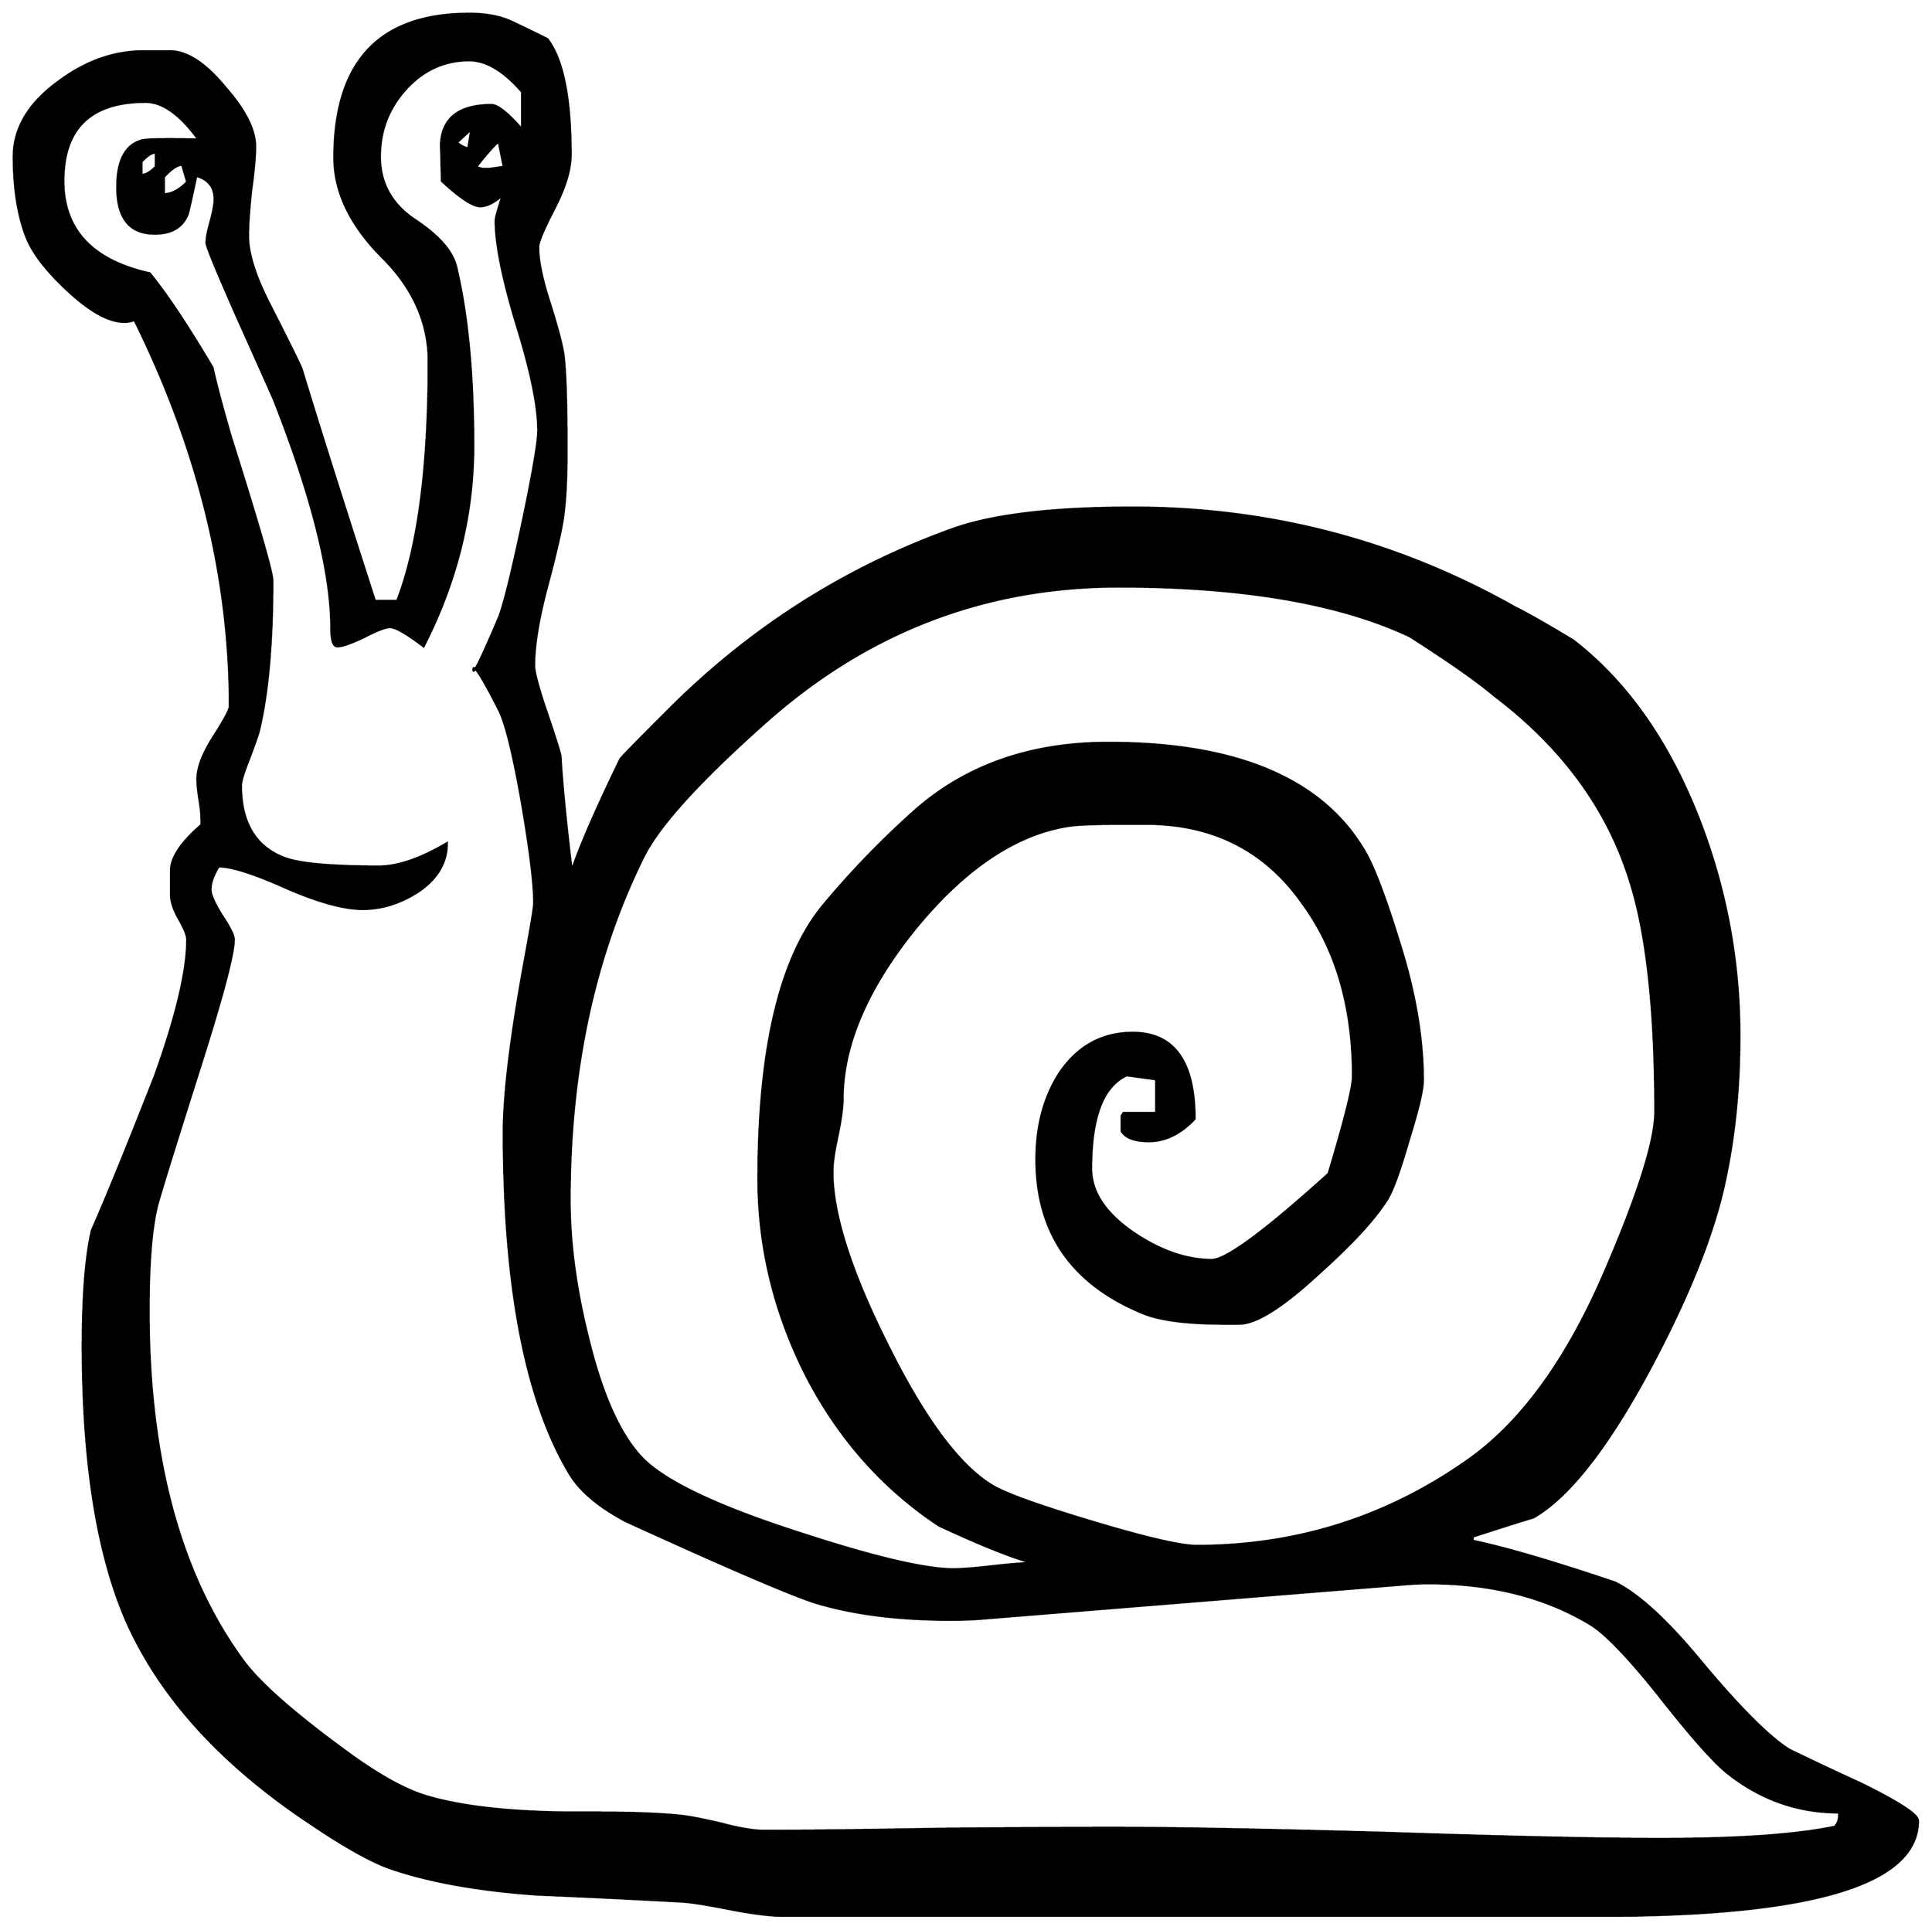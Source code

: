 


\begin{tikzpicture}[y=0.80pt, x=0.80pt, yscale=-1.0, xscale=1.0, inner sep=0pt, outer sep=0pt]
\begin{scope}[shift={(100.0,1723.0)},nonzero rule]
  \path[draw=.,fill=.,line width=1.600pt] (1959.0,245.0) .. controls
    (1959.0,307.667) and (1855.0,339.0) .. (1647.0,339.0) --
    (841.0,339.0) .. controls (829.0,339.0) and (812.333,337.0) ..
    (791.0,333.0) .. controls (767.667,328.333) and (751.333,325.667) ..
    (742.0,325.0) .. controls (694.0,322.333) and (646.0,320.0) ..
    (598.0,318.0) .. controls (541.333,314.0) and (494.0,305.667) ..
    (456.0,293.0) .. controls (437.333,287.0) and (410.667,272.333) ..
    (376.0,249.0) .. controls (287.333,190.333) and (226.333,123.333) ..
    (193.0,48.0) .. controls (164.333,-18.0) and (150.0,-108.333) ..
    (150.0,-223.0) .. controls (150.0,-273.0) and (153.0,-311.0)
    .. (159.0,-337.0) .. controls (173.667,-370.333) and
    (194.333,-421.0) .. (221.0,-489.0) .. controls (242.333,-548.333)
    and (253.0,-593.333) .. (253.0,-624.0) .. controls
    (253.0,-628.0) and (250.333,-634.667) .. (245.0,-644.0) ..
    controls (239.667,-653.333) and (237.0,-661.333) .. (237.0,-668.0)
    -- (237.0,-692.0) .. controls (237.0,-704.667) and
    (247.0,-719.667) .. (267.0,-737.0) -- (267.0,-743.0) ..
    controls (267.0,-747.667) and (266.333,-754.0) .. (265.0,-762.0)
    .. controls (263.667,-770.667) and (263.0,-777.333) ..
    (263.0,-782.0) .. controls (263.0,-793.333) and (268.333,-807.333)
    .. (279.0,-824.0) .. controls (289.667,-840.667) and
    (295.0,-850.667) .. (295.0,-854.0) .. controls (295.0,-981.333)
    and (263.667,-1108.333) .. (201.0,-1235.0) .. controls
    (198.333,-1233.667) and (195.0,-1233.0) .. (191.0,-1233.0) ..
    controls (175.667,-1233.0) and (156.667,-1243.667) ..
    (134.0,-1265.0) .. controls (113.333,-1284.333) and
    (100.0,-1302.0) .. (94.0,-1318.0) .. controls (86.0,-1339.333)
    and (82.0,-1365.333) .. (82.0,-1396.0) .. controls
    (82.0,-1424.0) and (96.667,-1448.667) .. (126.0,-1470.0) ..
    controls (152.667,-1490.0) and (180.667,-1500.0) ..
    (210.0,-1500.0) -- (236.0,-1500.0) .. controls
    (252.667,-1500.0) and (270.667,-1488.333) .. (290.0,-1465.0) ..
    controls (310.0,-1442.333) and (320.0,-1422.667) ..
    (320.0,-1406.0) .. controls (320.0,-1396.0) and
    (318.667,-1381.333) .. (316.0,-1362.0) .. controls
    (314.0,-1342.667) and (313.0,-1328.0) .. (313.0,-1318.0) ..
    controls (313.0,-1300.667) and (320.0,-1278.333) ..
    (334.0,-1251.0) .. controls (354.667,-1210.333) and
    (365.333,-1188.667) .. (366.0,-1186.0) .. controls
    (381.333,-1135.333) and (405.333,-1059.333) .. (438.0,-958.0) --
    (460.0,-958.0) .. controls (480.667,-1011.333) and
    (491.0,-1090.0) .. (491.0,-1194.0) .. controls
    (491.0,-1232.667) and (475.333,-1267.333) .. (444.0,-1298.0) ..
    controls (413.333,-1329.333) and (398.0,-1361.667) ..
    (398.0,-1395.0) .. controls (398.0,-1489.667) and
    (442.333,-1537.0) .. (531.0,-1537.0) .. controls
    (547.667,-1537.0) and (561.667,-1534.333) .. (573.0,-1529.0) ..
    controls (584.333,-1523.667) and (596.0,-1518.0) ..
    (608.0,-1512.0) .. controls (623.333,-1492.0) and
    (631.0,-1454.0) .. (631.0,-1398.0) .. controls
    (631.0,-1383.333) and (625.667,-1365.667) .. (615.0,-1345.0) ..
    controls (604.333,-1324.333) and (599.0,-1311.667) ..
    (599.0,-1307.0) .. controls (599.0,-1293.667) and
    (602.667,-1275.667) .. (610.0,-1253.0) .. controls
    (618.0,-1227.667) and (622.667,-1210.0) .. (624.0,-1200.0) ..
    controls (626.0,-1184.0) and (627.0,-1152.667) ..
    (627.0,-1106.0) .. controls (627.0,-1080.0) and
    (626.0,-1059.333) .. (624.0,-1044.0) .. controls
    (622.667,-1031.333) and (617.0,-1006.333) .. (607.0,-969.0) ..
    controls (599.0,-938.333) and (595.0,-913.333) .. (595.0,-894.0)
    .. controls (595.0,-888.0) and (598.667,-874.0) ..
    (606.0,-852.0) .. controls (614.667,-826.667) and (619.667,-811.0)
    .. (621.0,-805.0) .. controls (622.333,-779.667) and
    (626.0,-742.0) .. (632.0,-692.0) .. controls (640.667,-717.333)
    and (656.667,-754.0) .. (680.0,-802.0) .. controls
    (681.333,-804.0) and (697.333,-820.333) .. (728.0,-851.0) ..
    controls (808.667,-931.667) and (902.0,-991.0) ..
    (1008.0,-1029.0) .. controls (1047.333,-1043.0) and
    (1106.333,-1050.0) .. (1185.0,-1050.0) .. controls
    (1319.667,-1050.0) and (1445.0,-1017.333) .. (1561.0,-952.0) ..
    controls (1574.333,-945.333) and (1593.667,-934.333) ..
    (1619.0,-919.0) .. controls (1671.667,-878.333) and
    (1713.0,-819.667) .. (1743.0,-743.0) .. controls
    (1769.667,-674.333) and (1783.0,-603.0) .. (1783.0,-529.0) ..
    controls (1783.0,-473.0) and (1777.333,-421.333) ..
    (1766.0,-374.0) .. controls (1754.0,-324.667) and
    (1730.0,-266.333) .. (1694.0,-199.0) .. controls
    (1652.667,-122.333) and (1614.667,-74.0) .. (1580.0,-54.0) ..
    controls (1566.667,-50.0) and (1546.667,-43.667) .. (1520.0,-35.0)
    -- (1520.0,-31.0) .. controls (1552.0,-24.333) and
    (1598.667,-10.667) .. (1660.0,10.0) .. controls (1683.333,21.333)
    and (1712.0,47.667) .. (1746.0,89.0) .. controls
    (1783.333,133.667) and (1812.0,162.333) .. (1832.0,175.0) ..
    controls (1855.333,186.333) and (1878.667,197.333) .. (1902.0,208.0)
    .. controls (1940.0,226.667) and (1959.0,239.0) ..
    (1959.0,245.0) -- cycle(565.0,-1386.0) -- (560.0,-1411.0) ..
    controls (554.667,-1406.333) and (547.333,-1398.0) ..
    (538.0,-1386.0) .. controls (539.333,-1385.333) and
    (541.333,-1384.667) .. (544.0,-1384.0) -- (551.0,-1384.0) ..
    controls (551.0,-1384.0) and (555.667,-1384.667) ..
    (565.0,-1386.0) -- cycle(533.0,-1423.0) -- (519.0,-1410.0)
    .. controls (521.667,-1407.333) and (525.333,-1405.333) ..
    (530.0,-1404.0) .. controls (530.667,-1408.0) and
    (531.667,-1414.333) .. (533.0,-1423.0) -- cycle(1700.0,-454.0)
    .. controls (1700.0,-554.0) and (1691.667,-630.0) ..
    (1675.0,-682.0) .. controls (1653.0,-752.667) and
    (1608.667,-813.333) .. (1542.0,-864.0) .. controls
    (1524.667,-878.667) and (1496.667,-898.333) .. (1458.0,-923.0) ..
    controls (1388.667,-955.667) and (1293.0,-972.0) ..
    (1171.0,-972.0) .. controls (1039.667,-972.0) and
    (924.0,-927.667) .. (824.0,-839.0) .. controls (758.667,-781.0)
    and (718.333,-736.667) .. (703.0,-706.0) .. controls
    (654.333,-608.0) and (630.0,-495.0) .. (630.0,-367.0) ..
    controls (630.0,-325.0) and (636.0,-280.0) .. (648.0,-232.0)
    .. controls (662.0,-174.0) and (680.333,-133.667) ..
    (703.0,-111.0) .. controls (726.333,-88.333) and (777.333,-64.333)
    .. (856.0,-39.0) .. controls (929.333,-15.0) and (980.0,-3.0)
    .. (1008.0,-3.0) .. controls (1016.667,-3.0) and (1029.667,-4.0)
    .. (1047.0,-6.0) .. controls (1064.333,-8.0) and (1077.333,-9.0)
    .. (1086.0,-9.0) .. controls (1064.667,-15.0) and
    (1034.0,-27.333) .. (994.0,-46.0) .. controls (938.667,-82.667)
    and (895.0,-132.0) .. (863.0,-194.0) .. controls
    (831.667,-256.0) and (816.0,-320.667) .. (816.0,-388.0) ..
    controls (816.0,-517.333) and (837.667,-607.667) .. (881.0,-659.0)
    .. controls (908.333,-691.667) and (937.667,-722.0) ..
    (969.0,-750.0) .. controls (1019.667,-795.333) and
    (1083.667,-818.0) .. (1161.0,-818.0) .. controls
    (1287.0,-818.0) and (1371.0,-782.667) .. (1413.0,-712.0) ..
    controls (1422.333,-696.667) and (1434.333,-665.0) ..
    (1449.0,-617.0) .. controls (1463.667,-569.667) and
    (1471.0,-525.667) .. (1471.0,-485.0) .. controls
    (1471.0,-475.667) and (1466.333,-456.0) .. (1457.0,-426.0) ..
    controls (1448.333,-396.0) and (1441.333,-376.667) ..
    (1436.0,-368.0) .. controls (1424.0,-348.667) and
    (1401.667,-324.333) .. (1369.0,-295.0) .. controls
    (1333.0,-261.667) and (1306.667,-245.0) .. (1290.0,-245.0) --
    (1276.0,-245.0) .. controls (1239.333,-245.0) and
    (1212.667,-248.333) .. (1196.0,-255.0) .. controls
    (1125.333,-283.667) and (1090.0,-334.333) .. (1090.0,-407.0) ..
    controls (1090.0,-439.667) and (1097.333,-467.667) ..
    (1112.0,-491.0) .. controls (1130.0,-518.333) and
    (1154.333,-532.0) .. (1185.0,-532.0) .. controls
    (1225.667,-532.0) and (1246.0,-503.667) .. (1246.0,-447.0) ..
    controls (1232.0,-432.333) and (1217.0,-425.0) ..
    (1201.0,-425.0) .. controls (1187.0,-425.0) and
    (1178.0,-428.333) .. (1174.0,-435.0) -- (1174.0,-450.0) --
    (1176.0,-453.0) -- (1208.0,-453.0) -- (1208.0,-486.0) --
    (1179.0,-490.0) .. controls (1155.667,-479.333) and
    (1144.0,-448.667) .. (1144.0,-398.0) .. controls
    (1144.0,-374.667) and (1158.333,-353.333) .. (1187.0,-334.0) ..
    controls (1213.0,-316.667) and (1238.333,-308.0) ..
    (1263.0,-308.0) .. controls (1277.0,-308.0) and
    (1315.333,-336.333) .. (1378.0,-393.0) .. controls
    (1394.0,-446.333) and (1402.0,-478.333) .. (1402.0,-489.0) ..
    controls (1402.0,-557.667) and (1385.333,-614.667) ..
    (1352.0,-660.0) .. controls (1315.333,-712.0) and
    (1264.0,-738.0) .. (1198.0,-738.0) -- (1178.0,-738.0) ..
    controls (1149.333,-738.0) and (1130.667,-737.333) ..
    (1122.0,-736.0) .. controls (1070.0,-728.0) and
    (1019.667,-694.333) .. (971.0,-635.0) .. controls (923.0,-575.667)
    and (899.0,-519.333) .. (899.0,-466.0) .. controls
    (899.0,-458.0) and (897.333,-446.0) .. (894.0,-430.0) ..
    controls (890.667,-414.667) and (889.0,-403.0) .. (889.0,-395.0)
    .. controls (889.0,-353.667) and (907.0,-297.0) ..
    (943.0,-225.0) .. controls (980.333,-149.667) and
    (1015.667,-102.667) .. (1049.0,-84.0) .. controls (1063.667,-76.0)
    and (1096.667,-64.333) .. (1148.0,-49.0) .. controls
    (1199.333,-33.667) and (1232.667,-26.0) .. (1248.0,-26.0) ..
    controls (1346.667,-26.0) and (1436.0,-54.333) ..
    (1516.0,-111.0) .. controls (1568.667,-148.333) and
    (1613.667,-210.667) .. (1651.0,-298.0) .. controls
    (1683.667,-374.0) and (1700.0,-426.0) .. (1700.0,-454.0) --
    cycle(1881.0,237.0) .. controls (1840.333,237.0) and
    (1803.667,224.0) .. (1771.0,198.0) .. controls (1757.0,186.667)
    and (1734.333,161.0) .. (1703.0,121.0) .. controls
    (1673.667,84.333) and (1651.667,61.333) .. (1637.0,52.0) .. controls
    (1592.333,24.667) and (1538.667,11.0) .. (1476.0,11.0) .. controls
    (1469.333,11.0) and (1462.0,11.333) .. (1454.0,12.0) --
    (1035.0,46.0) .. controls (1027.0,46.667) and (1017.0,47.0) ..
    (1005.0,47.0) .. controls (953.667,47.0) and (909.333,41.333) ..
    (872.0,30.0) .. controls (853.333,24.0) and (812.667,7.0) ..
    (750.0,-21.0) .. controls (710.0,-39.0) and (688.0,-49.0) ..
    (684.0,-51.0) .. controls (658.0,-65.0) and (640.0,-80.333) ..
    (630.0,-97.0) .. controls (586.667,-169.0) and (565.0,-281.333)
    .. (565.0,-434.0) .. controls (565.0,-472.0) and
    (572.0,-529.0) .. (586.0,-605.0) .. controls (592.0,-637.667)
    and (595.0,-656.0) .. (595.0,-660.0) .. controls
    (595.0,-678.667) and (591.0,-711.333) .. (583.0,-758.0) ..
    controls (574.333,-807.333) and (566.667,-838.333) .. (560.0,-851.0)
    .. controls (543.333,-883.667) and (535.0,-896.667) ..
    (535.0,-890.0) .. controls (535.0,-884.667) and (543.333,-901.667)
    .. (560.0,-941.0) .. controls (564.667,-952.333) and
    (572.333,-983.0) .. (583.0,-1033.0) .. controls
    (593.667,-1083.667) and (599.0,-1114.667) .. (599.0,-1126.0) ..
    controls (599.0,-1149.333) and (592.0,-1183.667) ..
    (578.0,-1229.0) .. controls (564.0,-1275.0) and
    (557.0,-1309.667) .. (557.0,-1333.0) .. controls
    (557.0,-1335.667) and (559.333,-1344.0) .. (564.0,-1358.0) ..
    controls (555.333,-1350.667) and (548.0,-1347.0) ..
    (542.0,-1347.0) .. controls (534.667,-1347.0) and
    (522.0,-1355.333) .. (504.0,-1372.0) .. controls
    (503.333,-1401.333) and (503.0,-1412.333) .. (503.0,-1405.0) ..
    controls (503.0,-1433.0) and (519.667,-1447.0) ..
    (553.0,-1447.0) .. controls (559.0,-1447.0) and
    (569.0,-1439.0) .. (583.0,-1423.0) -- (583.0,-1460.0) ..
    controls (565.0,-1480.667) and (547.667,-1491.0) ..
    (531.0,-1491.0) .. controls (506.333,-1491.0) and
    (485.333,-1481.333) .. (468.0,-1462.0) .. controls
    (451.333,-1443.333) and (443.0,-1421.333) .. (443.0,-1396.0) ..
    controls (443.0,-1370.0) and (454.333,-1349.333) ..
    (477.0,-1334.0) .. controls (500.333,-1318.667) and
    (514.0,-1303.333) .. (518.0,-1288.0) .. controls
    (529.333,-1240.667) and (535.0,-1181.667) .. (535.0,-1111.0) ..
    controls (535.0,-1043.0) and (518.667,-977.0) ..
    (486.0,-913.0) .. controls (469.333,-925.667) and (458.333,-932.0)
    .. (453.0,-932.0) .. controls (448.333,-932.0) and
    (439.667,-928.667) .. (427.0,-922.0) .. controls (414.333,-916.0)
    and (405.667,-913.0) .. (401.0,-913.0) .. controls
    (397.0,-913.0) and (395.0,-919.0) .. (395.0,-931.0) ..
    controls (395.0,-985.0) and (376.333,-1059.667) ..
    (339.0,-1155.0) .. controls (337.667,-1158.333) and
    (325.333,-1186.0) .. (302.0,-1238.0) .. controls
    (282.0,-1283.333) and (272.0,-1307.667) .. (272.0,-1311.0) ..
    controls (272.0,-1315.667) and (273.333,-1322.667) ..
    (276.0,-1332.0) .. controls (278.667,-1342.0) and
    (280.0,-1349.333) .. (280.0,-1354.0) .. controls
    (280.0,-1366.0) and (274.0,-1373.667) .. (262.0,-1377.0) ..
    controls (256.667,-1351.667) and (253.667,-1338.667) ..
    (253.0,-1338.0) .. controls (247.667,-1326.0) and
    (237.0,-1320.0) .. (221.0,-1320.0) .. controls
    (196.333,-1320.0) and (184.0,-1335.333) .. (184.0,-1366.0) ..
    controls (184.0,-1392.0) and (192.0,-1407.333) ..
    (208.0,-1412.0) .. controls (212.0,-1413.333) and
    (230.667,-1413.667) .. (264.0,-1413.0) .. controls
    (246.0,-1437.667) and (228.667,-1450.0) .. (212.0,-1450.0) ..
    controls (158.0,-1450.0) and (131.0,-1424.0) ..
    (131.0,-1372.0) .. controls (131.0,-1324.0) and
    (159.333,-1293.667) .. (216.0,-1281.0) .. controls
    (232.0,-1261.667) and (252.667,-1230.667) .. (278.0,-1188.0) ..
    controls (281.333,-1172.667) and (287.333,-1150.0) ..
    (296.0,-1120.0) .. controls (323.333,-1033.333) and
    (337.0,-986.0) .. (337.0,-978.0) .. controls (337.0,-916.667)
    and (332.667,-867.667) .. (324.0,-831.0) .. controls
    (323.333,-827.667) and (320.0,-818.0) .. (314.0,-802.0) ..
    controls (308.667,-788.667) and (306.0,-780.0) .. (306.0,-776.0)
    .. controls (306.0,-738.667) and (320.667,-714.667) ..
    (350.0,-704.0) .. controls (365.333,-698.667) and (396.0,-696.0)
    .. (442.0,-696.0) .. controls (460.667,-696.0) and
    (483.0,-703.667) .. (509.0,-719.0) .. controls (509.0,-700.333)
    and (500.0,-684.667) .. (482.0,-672.0) .. controls
    (464.0,-660.0) and (445.333,-654.0) .. (426.0,-654.0) ..
    controls (407.333,-654.0) and (382.0,-661.0) .. (350.0,-675.0)
    .. controls (318.667,-689.0) and (296.667,-696.0) ..
    (284.0,-696.0) .. controls (278.667,-687.333) and (276.0,-679.667)
    .. (276.0,-673.0) .. controls (276.0,-668.333) and
    (279.667,-660.0) .. (287.0,-648.0) .. controls (295.0,-636.0)
    and (299.0,-628.0) .. (299.0,-624.0) .. controls
    (299.0,-610.0) and (288.0,-568.333) .. (266.0,-499.0) ..
    controls (240.0,-417.0) and (225.667,-370.667) .. (223.0,-360.0)
    .. controls (217.667,-337.333) and (215.0,-303.333) ..
    (215.0,-258.0) .. controls (215.0,-112.667) and (246.0,2.333) ..
    (308.0,87.0) .. controls (324.0,109.0) and (358.0,139.0) ..
    (410.0,177.0) .. controls (440.0,199.0) and (465.333,213.333) ..
    (486.0,220.0) .. controls (522.0,231.333) and (573.333,237.0) ..
    (640.0,237.0) -- (658.0,237.0) .. controls (691.333,237.0) and
    (718.0,238.0) .. (738.0,240.0) .. controls (746.0,240.667) and
    (760.0,243.333) .. (780.0,248.0) .. controls (797.333,252.667) and
    (811.333,255.0) .. (822.0,255.0) .. controls (860.0,255.0) and
    (917.0,254.333) .. (993.0,253.0) .. controls (1069.0,252.333)
    and (1126.0,252.0) .. (1164.0,252.0) .. controls
    (1224.0,252.0) and (1314.0,253.667) .. (1434.0,257.0) ..
    controls (1554.667,261.0) and (1645.0,263.0) .. (1705.0,263.0)
    .. controls (1781.667,263.0) and (1839.0,259.0) ..
    (1877.0,251.0) .. controls (1880.333,247.667) and (1881.667,243.0)
    .. (1881.0,237.0) -- cycle(253.0,-1371.0) -- (248.0,-1388.0)
    .. controls (243.333,-1388.0) and (237.333,-1384.0) ..
    (230.0,-1376.0) -- (230.0,-1359.0) .. controls
    (237.333,-1359.0) and (245.0,-1363.0) .. (253.0,-1371.0) --
    cycle(222.0,-1386.0) -- (222.0,-1400.0) .. controls
    (218.0,-1400.0) and (213.333,-1397.0) .. (208.0,-1391.0) --
    (208.0,-1378.0) .. controls (212.0,-1378.0) and
    (216.667,-1380.667) .. (222.0,-1386.0) -- cycle;
\end{scope}

\end{tikzpicture}

